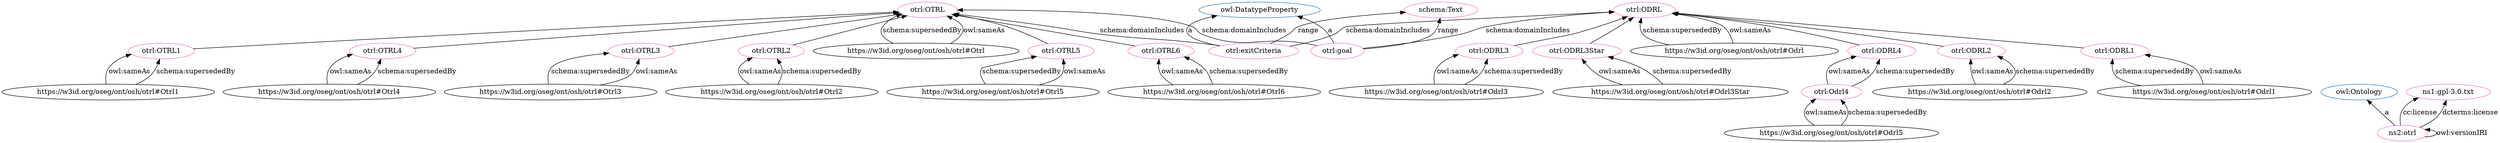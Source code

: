 digraph G {
  rankdir=BT
  node[height=.3]
"https://w3id.org/oseg/ont/osh/otrl#OTRL1" [fillcolor="#1f77b4" color="#1f77b4" label="otrl:OTRL1"]
"http://www.w3.org/2002/07/owl#Ontology" [fillcolor="#1f77b4" color="#1f77b4" label="owl:Ontology"]
"https://w3id.org/oseg/ont/osh/otrl#ODRL4" [fillcolor="#1f77b4" color="#1f77b4" label="otrl:ODRL4"]
"https://w3id.org/oseg/ont/osh/otrl#OTRL" [fillcolor="#1f77b4" color="#1f77b4" label="otrl:OTRL"]
"https://w3id.org/oseg/ont/osh/otrl#ODRL2" [fillcolor="#1f77b4" color="#1f77b4" label="otrl:ODRL2"]
"https://w3id.org/oseg/ont/osh/otrl#ODRL" [fillcolor="#1f77b4" color="#1f77b4" label="otrl:ODRL"]
"https://w3id.org/oseg/ont/osh/otrl#OTRL6" [fillcolor="#1f77b4" color="#1f77b4" label="otrl:OTRL6"]
"https://w3id.org/oseg/ont/osh/otrl#OTRL4" [fillcolor="#1f77b4" color="#1f77b4" label="otrl:OTRL4"]
"https://w3id.org/oseg/ont/osh/otrl#ODRL1" [fillcolor="#1f77b4" color="#1f77b4" label="otrl:ODRL1"]
"https://w3id.org/oseg/ont/osh/otrl#ODRL3" [fillcolor="#1f77b4" color="#1f77b4" label="otrl:ODRL3"]
"https://w3id.org/oseg/ont/osh/otrl#OTRL3" [fillcolor="#1f77b4" color="#1f77b4" label="otrl:OTRL3"]
"https://w3id.org/oseg/ont/osh/otrl#ODRL3Star" [fillcolor="#1f77b4" color="#1f77b4" label="otrl:ODRL3Star"]
"https://w3id.org/oseg/ont/osh/otrl#OTRL2" [fillcolor="#1f77b4" color="#1f77b4" label="otrl:OTRL2"]
"https://w3id.org/oseg/ont/osh/otrl#OTRL5" [fillcolor="#1f77b4" color="#1f77b4" label="otrl:OTRL5"]
"http://www.w3.org/2002/07/owl#DatatypeProperty" [fillcolor="#1f77b4" color="#1f77b4" label="owl:DatatypeProperty"]
"https://w3id.org/oseg/ont/osh/otrl#ODRL4" [fillcolor="#e377c2" color="#e377c2" label="otrl:ODRL4"]
"https://w3id.org/oseg/ont/osh/otrl#ODRL" [fillcolor="#e377c2" color="#e377c2" label="otrl:ODRL"]
"https://w3id.org/oseg/ont/osh/otrl#ODRL3Star" [fillcolor="#e377c2" color="#e377c2" label="otrl:ODRL3Star"]
"https://w3id.org/oseg/ont/osh/otrl#OTRL" [fillcolor="#e377c2" color="#e377c2" label="otrl:OTRL"]
"https://w3id.org/oseg/ont/osh/otrl#goal" [fillcolor="#e377c2" color="#e377c2" label="otrl:goal"]
"https://w3id.org/oseg/ont/osh/otrl#ODRL2" [fillcolor="#e377c2" color="#e377c2" label="otrl:ODRL2"]
"https://w3id.org/oseg/ont/osh/otrl#OTRL4" [fillcolor="#e377c2" color="#e377c2" label="otrl:OTRL4"]
"https://w3id.org/oseg/ont/osh/otrl#OTRL2" [fillcolor="#e377c2" color="#e377c2" label="otrl:OTRL2"]
"https://w3id.org/oseg/ont/osh/otrl#ODRL1" [fillcolor="#e377c2" color="#e377c2" label="otrl:ODRL1"]
"https://w3id.org/oseg/ont/osh/otrl#OTRL3" [fillcolor="#e377c2" color="#e377c2" label="otrl:OTRL3"]
"https://w3id.org/oseg/ont/osh/otrl#Odrl4" [fillcolor="#e377c2" color="#e377c2" label="otrl:Odrl4"]
"https://w3id.org/oseg/ont/osh/otrl#OTRL6" [fillcolor="#e377c2" color="#e377c2" label="otrl:OTRL6"]
"https://w3id.org/oseg/ont/osh/otrl#ODRL3" [fillcolor="#e377c2" color="#e377c2" label="otrl:ODRL3"]
"https://w3id.org/oseg/ont/osh/otrl#OTRL5" [fillcolor="#e377c2" color="#e377c2" label="otrl:OTRL5"]
"http://schema.org/Text" [fillcolor="#e377c2" color="#e377c2" label="schema:Text"]
"https://www.gnu.org/licenses/gpl-3.0.txt" [fillcolor="#e377c2" color="#e377c2" label="ns1:gpl-3.0.txt"]
"https://w3id.org/oseg/ont/osh/otrl#OTRL1" [fillcolor="#e377c2" color="#e377c2" label="otrl:OTRL1"]
"https://w3id.org/oseg/ont/osh/otrl" [fillcolor="#e377c2" color="#e377c2" label="ns2:otrl"]
"https://w3id.org/oseg/ont/osh/otrl#exitCriteria" [fillcolor="#e377c2" color="#e377c2" label="otrl:exitCriteria"]
  "https://w3id.org/oseg/ont/osh/otrl#Odrl4" -> "https://w3id.org/oseg/ont/osh/otrl#ODRL4" [label="owl:sameAs"]
  "https://w3id.org/oseg/ont/osh/otrl#Odrl" -> "https://w3id.org/oseg/ont/osh/otrl#ODRL" [label="owl:sameAs"]
  "https://w3id.org/oseg/ont/osh/otrl#Odrl3Star" -> "https://w3id.org/oseg/ont/osh/otrl#ODRL3Star" [label="owl:sameAs"]
  "https://w3id.org/oseg/ont/osh/otrl#ODRL2" -> "https://w3id.org/oseg/ont/osh/otrl#ODRL" [label=""]
  "https://w3id.org/oseg/ont/osh/otrl#OTRL6" -> "https://w3id.org/oseg/ont/osh/otrl#OTRL" [label=""]
  "https://w3id.org/oseg/ont/osh/otrl#goal" -> "http://www.w3.org/2002/07/owl#DatatypeProperty" [label="a"]
  "https://w3id.org/oseg/ont/osh/otrl#Odrl2" -> "https://w3id.org/oseg/ont/osh/otrl#ODRL2" [label="owl:sameAs"]
  "https://w3id.org/oseg/ont/osh/otrl#Otrl4" -> "https://w3id.org/oseg/ont/osh/otrl#OTRL4" [label="owl:sameAs"]
  "https://w3id.org/oseg/ont/osh/otrl#Otrl2" -> "https://w3id.org/oseg/ont/osh/otrl#OTRL2" [label="owl:sameAs"]
  "https://w3id.org/oseg/ont/osh/otrl#Odrl1" -> "https://w3id.org/oseg/ont/osh/otrl#ODRL1" [label="schema:supersededBy"]
  "https://w3id.org/oseg/ont/osh/otrl#Otrl3" -> "https://w3id.org/oseg/ont/osh/otrl#OTRL3" [label="schema:supersededBy"]
  "https://w3id.org/oseg/ont/osh/otrl#Odrl5" -> "https://w3id.org/oseg/ont/osh/otrl#Odrl4" [label="owl:sameAs"]
  "https://w3id.org/oseg/ont/osh/otrl#Otrl6" -> "https://w3id.org/oseg/ont/osh/otrl#OTRL6" [label="owl:sameAs"]
  "https://w3id.org/oseg/ont/osh/otrl#ODRL4" -> "https://w3id.org/oseg/ont/osh/otrl#ODRL" [label=""]
  "https://w3id.org/oseg/ont/osh/otrl#exitCriteria" -> "https://w3id.org/oseg/ont/osh/otrl#OTRL" [label="schema:domainIncludes"]
  "https://w3id.org/oseg/ont/osh/otrl#Odrl3" -> "https://w3id.org/oseg/ont/osh/otrl#ODRL3" [label="owl:sameAs"]
  "https://w3id.org/oseg/ont/osh/otrl#Otrl5" -> "https://w3id.org/oseg/ont/osh/otrl#OTRL5" [label="schema:supersededBy"]
  "https://w3id.org/oseg/ont/osh/otrl#exitCriteria" -> "http://schema.org/Text" [label="range"]
  "https://w3id.org/oseg/ont/osh/otrl#Odrl3Star" -> "https://w3id.org/oseg/ont/osh/otrl#ODRL3Star" [label="schema:supersededBy"]
  "https://w3id.org/oseg/ont/osh/otrl#exitCriteria" -> "https://w3id.org/oseg/ont/osh/otrl#ODRL" [label="schema:domainIncludes"]
  "https://w3id.org/oseg/ont/osh/otrl" -> "https://www.gnu.org/licenses/gpl-3.0.txt" [label="cc:license"]
  "https://w3id.org/oseg/ont/osh/otrl#goal" -> "http://schema.org/Text" [label="range"]
  "https://w3id.org/oseg/ont/osh/otrl#Otrl" -> "https://w3id.org/oseg/ont/osh/otrl#OTRL" [label="schema:supersededBy"]
  "https://w3id.org/oseg/ont/osh/otrl#Odrl5" -> "https://w3id.org/oseg/ont/osh/otrl#Odrl4" [label="schema:supersededBy"]
  "https://w3id.org/oseg/ont/osh/otrl#ODRL3" -> "https://w3id.org/oseg/ont/osh/otrl#ODRL" [label=""]
  "https://w3id.org/oseg/ont/osh/otrl#Otrl1" -> "https://w3id.org/oseg/ont/osh/otrl#OTRL1" [label="owl:sameAs"]
  "https://w3id.org/oseg/ont/osh/otrl#Otrl" -> "https://w3id.org/oseg/ont/osh/otrl#OTRL" [label="owl:sameAs"]
  "https://w3id.org/oseg/ont/osh/otrl#Otrl3" -> "https://w3id.org/oseg/ont/osh/otrl#OTRL3" [label="owl:sameAs"]
  "https://w3id.org/oseg/ont/osh/otrl" -> "https://www.gnu.org/licenses/gpl-3.0.txt" [label="dcterms:license"]
  "https://w3id.org/oseg/ont/osh/otrl#Otrl5" -> "https://w3id.org/oseg/ont/osh/otrl#OTRL5" [label="owl:sameAs"]
  "https://w3id.org/oseg/ont/osh/otrl" -> "http://www.w3.org/2002/07/owl#Ontology" [label="a"]
  "https://w3id.org/oseg/ont/osh/otrl#Odrl2" -> "https://w3id.org/oseg/ont/osh/otrl#ODRL2" [label="schema:supersededBy"]
  "https://w3id.org/oseg/ont/osh/otrl#ODRL3Star" -> "https://w3id.org/oseg/ont/osh/otrl#ODRL" [label=""]
  "https://w3id.org/oseg/ont/osh/otrl#goal" -> "https://w3id.org/oseg/ont/osh/otrl#OTRL" [label="schema:domainIncludes"]
  "https://w3id.org/oseg/ont/osh/otrl#Otrl1" -> "https://w3id.org/oseg/ont/osh/otrl#OTRL1" [label="schema:supersededBy"]
  "https://w3id.org/oseg/ont/osh/otrl#OTRL4" -> "https://w3id.org/oseg/ont/osh/otrl#OTRL" [label=""]
  "https://w3id.org/oseg/ont/osh/otrl#goal" -> "https://w3id.org/oseg/ont/osh/otrl#ODRL" [label="schema:domainIncludes"]
  "https://w3id.org/oseg/ont/osh/otrl#exitCriteria" -> "http://www.w3.org/2002/07/owl#DatatypeProperty" [label="a"]
  "https://w3id.org/oseg/ont/osh/otrl" -> "https://w3id.org/oseg/ont/osh/otrl" [label="owl:versionIRI"]
  "https://w3id.org/oseg/ont/osh/otrl#Odrl" -> "https://w3id.org/oseg/ont/osh/otrl#ODRL" [label="schema:supersededBy"]
  "https://w3id.org/oseg/ont/osh/otrl#Otrl4" -> "https://w3id.org/oseg/ont/osh/otrl#OTRL4" [label="schema:supersededBy"]
  "https://w3id.org/oseg/ont/osh/otrl#OTRL1" -> "https://w3id.org/oseg/ont/osh/otrl#OTRL" [label=""]
  "https://w3id.org/oseg/ont/osh/otrl#Otrl2" -> "https://w3id.org/oseg/ont/osh/otrl#OTRL2" [label="schema:supersededBy"]
  "https://w3id.org/oseg/ont/osh/otrl#ODRL1" -> "https://w3id.org/oseg/ont/osh/otrl#ODRL" [label=""]
  "https://w3id.org/oseg/ont/osh/otrl#Otrl6" -> "https://w3id.org/oseg/ont/osh/otrl#OTRL6" [label="schema:supersededBy"]
  "https://w3id.org/oseg/ont/osh/otrl#Odrl3" -> "https://w3id.org/oseg/ont/osh/otrl#ODRL3" [label="schema:supersededBy"]
  "https://w3id.org/oseg/ont/osh/otrl#Odrl1" -> "https://w3id.org/oseg/ont/osh/otrl#ODRL1" [label="owl:sameAs"]
  "https://w3id.org/oseg/ont/osh/otrl#OTRL3" -> "https://w3id.org/oseg/ont/osh/otrl#OTRL" [label=""]
  "https://w3id.org/oseg/ont/osh/otrl#OTRL5" -> "https://w3id.org/oseg/ont/osh/otrl#OTRL" [label=""]
  "https://w3id.org/oseg/ont/osh/otrl#OTRL2" -> "https://w3id.org/oseg/ont/osh/otrl#OTRL" [label=""]
  "https://w3id.org/oseg/ont/osh/otrl#Odrl4" -> "https://w3id.org/oseg/ont/osh/otrl#ODRL4" [label="schema:supersededBy"]
}
